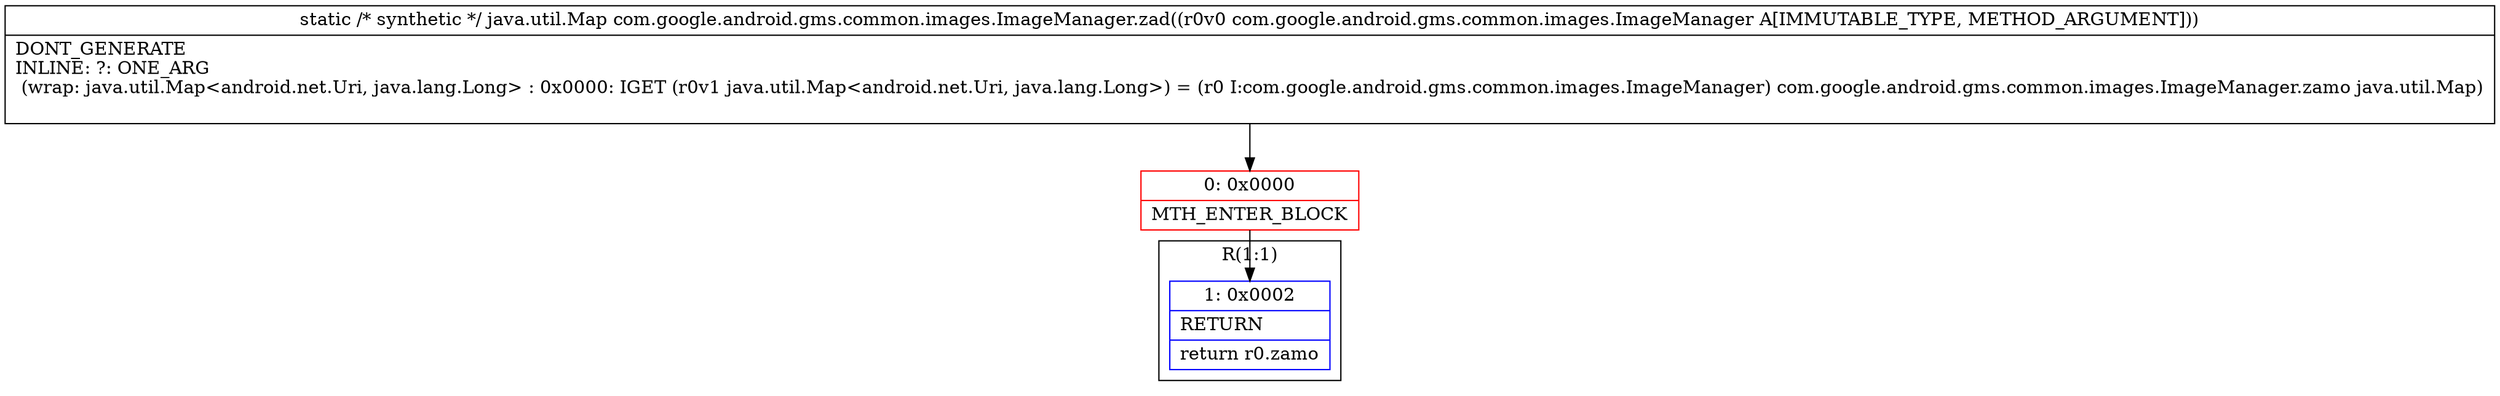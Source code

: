 digraph "CFG forcom.google.android.gms.common.images.ImageManager.zad(Lcom\/google\/android\/gms\/common\/images\/ImageManager;)Ljava\/util\/Map;" {
subgraph cluster_Region_984571389 {
label = "R(1:1)";
node [shape=record,color=blue];
Node_1 [shape=record,label="{1\:\ 0x0002|RETURN\l|return r0.zamo\l}"];
}
Node_0 [shape=record,color=red,label="{0\:\ 0x0000|MTH_ENTER_BLOCK\l}"];
MethodNode[shape=record,label="{static \/* synthetic *\/ java.util.Map com.google.android.gms.common.images.ImageManager.zad((r0v0 com.google.android.gms.common.images.ImageManager A[IMMUTABLE_TYPE, METHOD_ARGUMENT]))  | DONT_GENERATE\lINLINE: ?: ONE_ARG  \l  (wrap: java.util.Map\<android.net.Uri, java.lang.Long\> : 0x0000: IGET  (r0v1 java.util.Map\<android.net.Uri, java.lang.Long\>) = (r0 I:com.google.android.gms.common.images.ImageManager) com.google.android.gms.common.images.ImageManager.zamo java.util.Map)\l\l}"];
MethodNode -> Node_0;
Node_0 -> Node_1;
}

